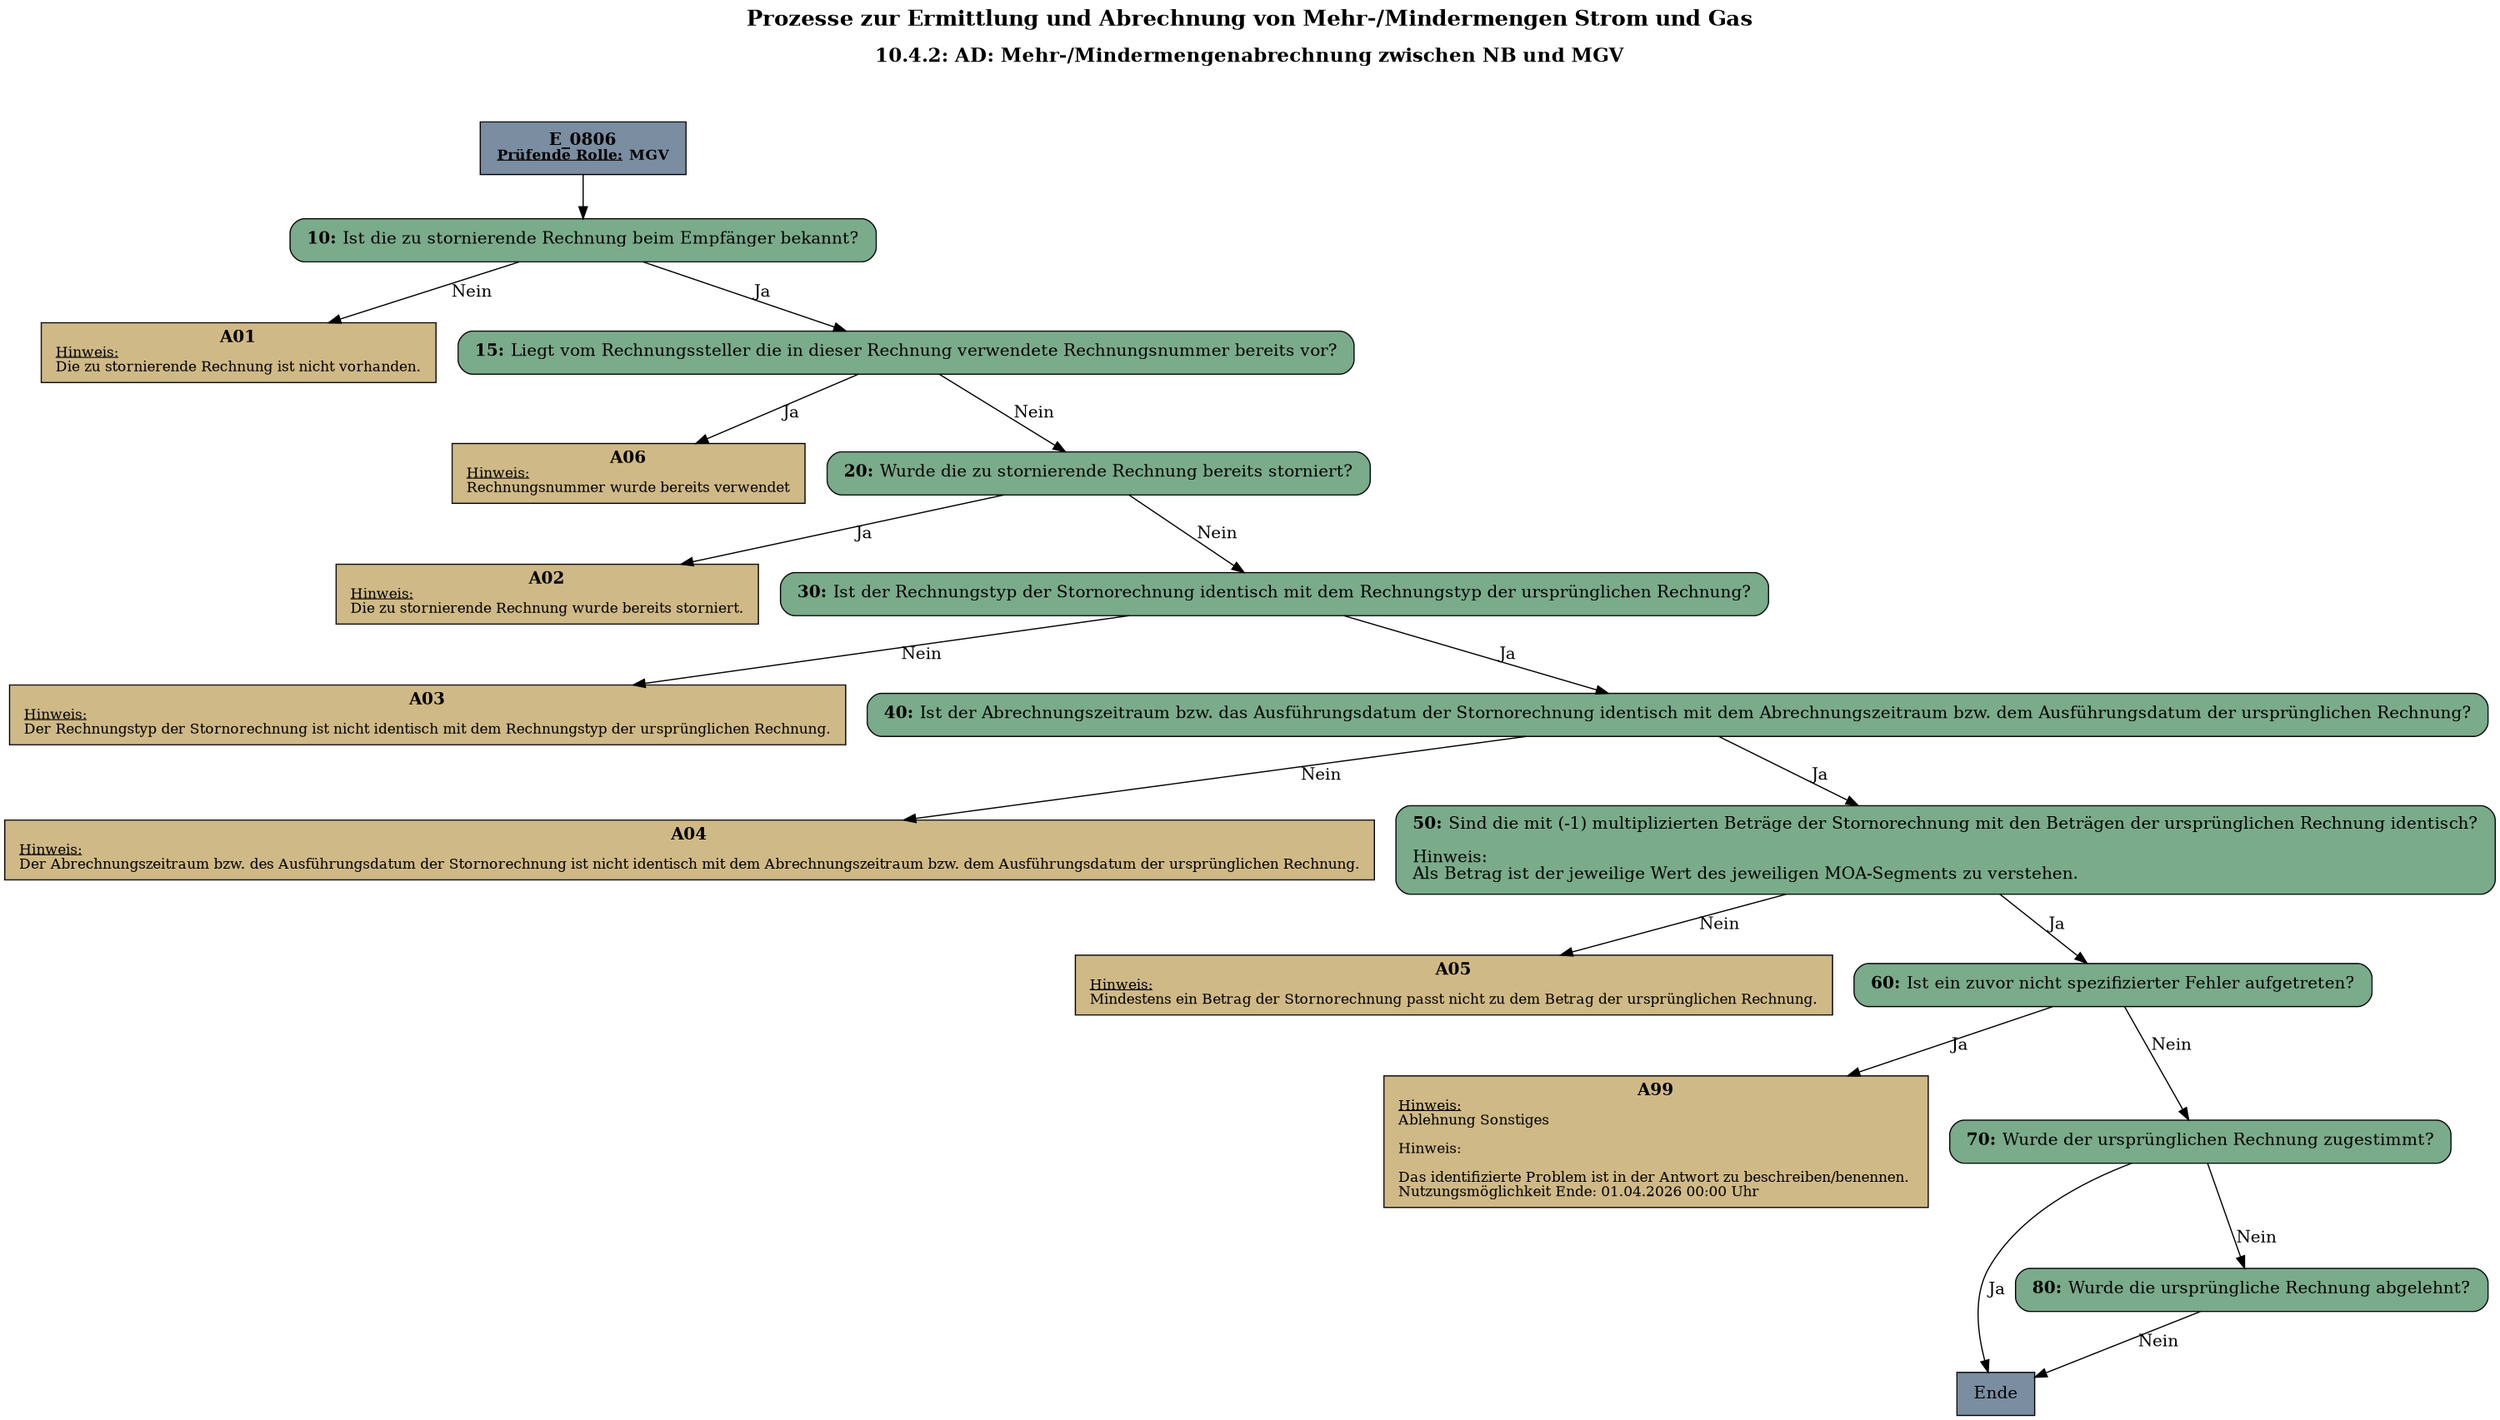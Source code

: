 digraph D {
    labelloc="t";
    label=<<B><FONT POINT-SIZE="18">Prozesse zur Ermittlung und Abrechnung von Mehr-/Mindermengen Strom und Gas</FONT></B><BR/><BR/><B><FONT POINT-SIZE="16">10.4.2: AD: Mehr-/Mindermengenabrechnung zwischen NB und MGV</FONT></B><BR/><BR/><BR/><BR/>>;
    ratio="compress";
    concentrate=true;
    pack=true;
    rankdir=TB;
    packmode="array";
    size="20,20";
    "Start" [margin="0.2,0.12", shape=box, style=filled, fillcolor="#7a8da1", label=<<B>E_0806</B><BR align="center"/><FONT point-size="12"><B><U>Prüfende Rolle:</U> MGV</B></FONT><BR align="center"/>>];
    "10" [margin="0.2,0.12", shape=box, style="filled,rounded", fillcolor="#7aab8a", label=<<B>10: </B>Ist die zu stornierende Rechnung beim Empfänger bekannt?<BR align="left"/>>];
    "A01" [margin="0.17,0.08", shape=box, style=filled, fillcolor="#cfb986", label=<<B>A01</B><BR align="center"/><FONT point-size="12"><U>Hinweis:</U><BR align="left"/>Die zu stornierende Rechnung ist nicht vorhanden.<BR align="left"/></FONT>>];
    "15" [margin="0.2,0.12", shape=box, style="filled,rounded", fillcolor="#7aab8a", label=<<B>15: </B>Liegt vom Rechnungssteller die in dieser Rechnung verwendete Rechnungsnummer bereits vor?<BR align="left"/>>];
    "A06" [margin="0.17,0.08", shape=box, style=filled, fillcolor="#cfb986", label=<<B>A06</B><BR align="center"/><FONT point-size="12"><U>Hinweis:</U><BR align="left"/>Rechnungsnummer wurde bereits verwendet<BR align="left"/></FONT>>];
    "20" [margin="0.2,0.12", shape=box, style="filled,rounded", fillcolor="#7aab8a", label=<<B>20: </B>Wurde die zu stornierende Rechnung bereits storniert?<BR align="left"/>>];
    "A02" [margin="0.17,0.08", shape=box, style=filled, fillcolor="#cfb986", label=<<B>A02</B><BR align="center"/><FONT point-size="12"><U>Hinweis:</U><BR align="left"/>Die zu stornierende Rechnung wurde bereits storniert.<BR align="left"/></FONT>>];
    "30" [margin="0.2,0.12", shape=box, style="filled,rounded", fillcolor="#7aab8a", label=<<B>30: </B>Ist der Rechnungstyp der Stornorechnung identisch mit dem Rechnungstyp der ursprünglichen Rechnung?<BR align="left"/>>];
    "A03" [margin="0.17,0.08", shape=box, style=filled, fillcolor="#cfb986", label=<<B>A03</B><BR align="center"/><FONT point-size="12"><U>Hinweis:</U><BR align="left"/>Der Rechnungstyp der Stornorechnung ist nicht identisch mit dem Rechnungstyp der ursprünglichen Rechnung.<BR align="left"/></FONT>>];
    "40" [margin="0.2,0.12", shape=box, style="filled,rounded", fillcolor="#7aab8a", label=<<B>40: </B>Ist der Abrechnungszeitraum bzw. das Ausführungsdatum der Stornorechnung identisch mit dem Abrechnungszeitraum bzw. dem Ausführungsdatum der ursprünglichen Rechnung?<BR align="left"/>>];
    "A04" [margin="0.17,0.08", shape=box, style=filled, fillcolor="#cfb986", label=<<B>A04</B><BR align="center"/><FONT point-size="12"><U>Hinweis:</U><BR align="left"/>Der Abrechnungszeitraum bzw. des Ausführungsdatum der Stornorechnung ist nicht identisch mit dem Abrechnungszeitraum bzw. dem Ausführungsdatum der ursprünglichen Rechnung.<BR align="left"/></FONT>>];
    "50" [margin="0.2,0.12", shape=box, style="filled,rounded", fillcolor="#7aab8a", label=<<B>50: </B>Sind die mit (-1) multiplizierten Beträge der Stornorechnung mit den Beträgen der ursprünglichen Rechnung identisch?<BR align="left"/><BR align="left"/>Hinweis:<BR align="left"/>Als Betrag ist der jeweilige Wert des jeweiligen MOA-Segments zu verstehen.<BR align="left"/>>];
    "A05" [margin="0.17,0.08", shape=box, style=filled, fillcolor="#cfb986", label=<<B>A05</B><BR align="center"/><FONT point-size="12"><U>Hinweis:</U><BR align="left"/>Mindestens ein Betrag der Stornorechnung passt nicht zu dem Betrag der ursprünglichen Rechnung.<BR align="left"/></FONT>>];
    "60" [margin="0.2,0.12", shape=box, style="filled,rounded", fillcolor="#7aab8a", label=<<B>60: </B>Ist ein zuvor nicht spezifizierter Fehler aufgetreten?<BR align="left"/>>];
    "A99" [margin="0.17,0.08", shape=box, style=filled, fillcolor="#cfb986", label=<<B>A99</B><BR align="center"/><FONT point-size="12"><U>Hinweis:</U><BR align="left"/>Ablehnung Sonstiges<BR align="left"/><BR align="left"/>Hinweis: <BR align="left"/><BR align="left"/>Das identifizierte Problem ist in der Antwort zu beschreiben/benennen. <BR align="left"/>Nutzungsmöglichkeit Ende: 01.04.2026 00:00 Uhr<BR align="left"/></FONT>>];
    "70" [margin="0.2,0.12", shape=box, style="filled,rounded", fillcolor="#7aab8a", label=<<B>70: </B>Wurde der ursprünglichen Rechnung zugestimmt?<BR align="left"/>>];
    "Ende" [margin="0.2,0.12", shape=box, style=filled, fillcolor="#7a8da1", label="Ende"];
    "80" [margin="0.2,0.12", shape=box, style="filled,rounded", fillcolor="#7aab8a", label=<<B>80: </B>Wurde die ursprüngliche Rechnung abgelehnt?<BR align="left"/>>];

    "Start" -> "10";
    "10" -> "A01" [label="Nein"];
    "10" -> "15" [label="Ja"];
    "15" -> "A06" [label="Ja"];
    "15" -> "20" [label="Nein"];
    "20" -> "A02" [label="Ja"];
    "20" -> "30" [label="Nein"];
    "30" -> "A03" [label="Nein"];
    "30" -> "40" [label="Ja"];
    "40" -> "A04" [label="Nein"];
    "40" -> "50" [label="Ja"];
    "50" -> "A05" [label="Nein"];
    "50" -> "60" [label="Ja"];
    "60" -> "A99" [label="Ja"];
    "60" -> "70" [label="Nein"];
    "70" -> "Ende" [label="Ja"];
    "70" -> "80" [label="Nein"];
    "80" -> "Ende" [label="Nein"];

    bgcolor="transparent";
}